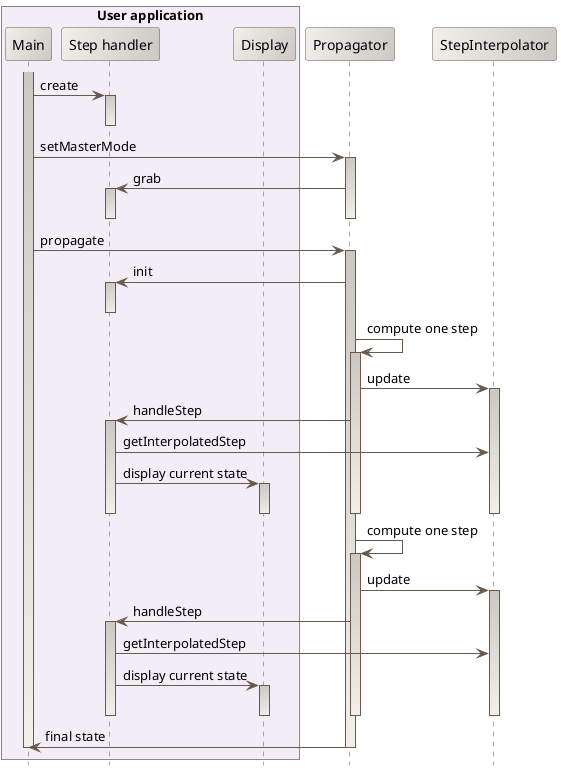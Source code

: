 ' Copyright 2002-2016 CS Systèmes d'Information
' Licensed to CS Systèmes d'Information (CS) under one or more
' contributor license agreements.  See the NOTICE file distributed with
' this work for additional information regarding copyright ownership.
' CS licenses this file to You under the Apache License, Version 2.0
' (the "License"); you may not use this file except in compliance with
' the License.  You may obtain a copy of the License at
'
'   http://www.apache.org/licenses/LICENSE-2.0
'
' Unless required by applicable law or agreed to in writing, software
' distributed under the License is distributed on an "AS IS" BASIS,
' WITHOUT WARRANTIES OR CONDITIONS OF ANY KIND, either express or implied.
' See the License for the specific language governing permissions and
' limitations under the License.
 
@startuml

  skinparam svek                                true
  skinparam NoteBackgroundColor                 #F3EFEB
  skinparam NoteBorderColor                     #691616
  skinparam NoteFontColor                       #691616
  skinparam SequenceActorBorderColor            #6A584B
  skinparam SequenceParticipantBackgroundColor  #F3EFEB/CCC9C5
  skinparam SequenceParticipantBorderColor      #6A584B
  skinparam SequenceLifeLineBackgroundColor     #CCC9C5/F3EFEB
  skinparam SequenceLifeLineBorderColor         #6A584B
  skinparam SequenceArrowColor                  #6A584B
  skinparam SequenceBorderColor                 #6A584B
  skinparam SequenceFontSize                    11

  hide footbox

  box "User application" #F3EDF7
    participant "Main" as U
    participant "Step handler" as H
    participant "Display" as D
  end box

  participant Propagator
  participant StepInterpolator

  activate U
  U                    ->           H          : create
    activate H
    deactivate H
  U                    ->           Propagator : setMasterMode
    activate Propagator
    Propagator         ->           H          : grab
      activate H
      deactivate H
    deactivate Propagator
  U                    ->           Propagator : propagate
    activate Propagator
    Propagator           ->           H : init
      activate H
      deactivate H
    Propagator           ->           Propagator : compute one step
      activate Propagator
      Propagator           ->           StepInterpolator : update
        activate StepInterpolator
        Propagator           ->           H : handleStep
          activate H
          H           ->           StepInterpolator : getInterpolatedStep
          H           ->           D : display current state
            activate D
            deactivate D
          deactivate H
        deactivate StepInterpolator
      deactivate Propagator
    Propagator           ->           Propagator : compute one step
      activate Propagator
      Propagator           ->           StepInterpolator : update
        activate StepInterpolator
        Propagator           ->           H : handleStep
          activate H
          H           ->           StepInterpolator : getInterpolatedStep
          H           ->           D : display current state
            activate D
            deactivate D
          deactivate H
        deactivate StepInterpolator
      deactivate Propagator
    Propagator           ->           U : final state 
    deactivate Propagator
  deactivate U

@enduml
